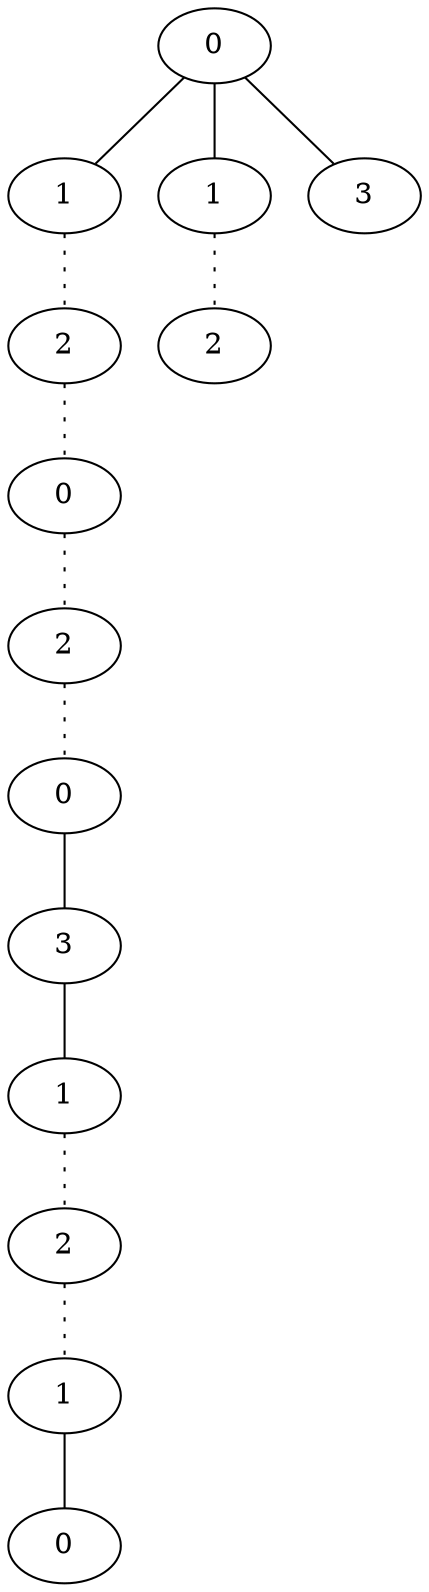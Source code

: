 graph {
a0[label=0];
a1[label=1];
a2[label=2];
a3[label=0];
a4[label=2];
a5[label=0];
a6[label=3];
a7[label=1];
a8[label=2];
a9[label=1];
a10[label=0];
a11[label=1];
a12[label=2];
a13[label=3];
a0 -- a1;
a0 -- a11;
a0 -- a13;
a1 -- a2 [style=dotted];
a2 -- a3 [style=dotted];
a3 -- a4 [style=dotted];
a4 -- a5 [style=dotted];
a5 -- a6;
a6 -- a7;
a7 -- a8 [style=dotted];
a8 -- a9 [style=dotted];
a9 -- a10;
a11 -- a12 [style=dotted];
}

